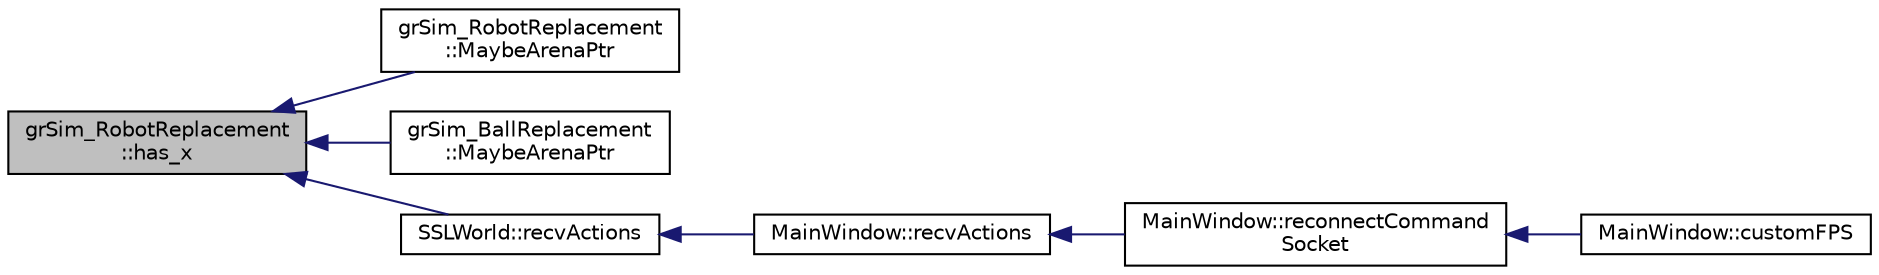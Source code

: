 digraph "grSim_RobotReplacement::has_x"
{
 // INTERACTIVE_SVG=YES
  edge [fontname="Helvetica",fontsize="10",labelfontname="Helvetica",labelfontsize="10"];
  node [fontname="Helvetica",fontsize="10",shape=record];
  rankdir="LR";
  Node1 [label="grSim_RobotReplacement\l::has_x",height=0.2,width=0.4,color="black", fillcolor="grey75", style="filled", fontcolor="black"];
  Node1 -> Node2 [dir="back",color="midnightblue",fontsize="10",style="solid",fontname="Helvetica"];
  Node2 [label="grSim_RobotReplacement\l::MaybeArenaPtr",height=0.2,width=0.4,color="black", fillcolor="white", style="filled",URL="$d5/da8/classgr_sim___robot_replacement.html#adb61fbcf4b911deb32b7ab76009294fe"];
  Node1 -> Node3 [dir="back",color="midnightblue",fontsize="10",style="solid",fontname="Helvetica"];
  Node3 [label="grSim_BallReplacement\l::MaybeArenaPtr",height=0.2,width=0.4,color="black", fillcolor="white", style="filled",URL="$d2/db1/classgr_sim___ball_replacement.html#ab63c8711711b9817d18ad5fd1d295535"];
  Node1 -> Node4 [dir="back",color="midnightblue",fontsize="10",style="solid",fontname="Helvetica"];
  Node4 [label="SSLWorld::recvActions",height=0.2,width=0.4,color="black", fillcolor="white", style="filled",URL="$d9/d7f/class_s_s_l_world.html#a47a57176f6f8aa3283a6846576c7db2c"];
  Node4 -> Node5 [dir="back",color="midnightblue",fontsize="10",style="solid",fontname="Helvetica"];
  Node5 [label="MainWindow::recvActions",height=0.2,width=0.4,color="black", fillcolor="white", style="filled",URL="$d9/dc6/class_main_window.html#a387f42462d1aaf94676c608d4dc014ca"];
  Node5 -> Node6 [dir="back",color="midnightblue",fontsize="10",style="solid",fontname="Helvetica"];
  Node6 [label="MainWindow::reconnectCommand\lSocket",height=0.2,width=0.4,color="black", fillcolor="white", style="filled",URL="$d9/dc6/class_main_window.html#a3773663f183cdba856ae784c0dad02b4"];
  Node6 -> Node7 [dir="back",color="midnightblue",fontsize="10",style="solid",fontname="Helvetica"];
  Node7 [label="MainWindow::customFPS",height=0.2,width=0.4,color="black", fillcolor="white", style="filled",URL="$d9/dc6/class_main_window.html#a54b84786850165c4e5466bc2e4097810"];
}

